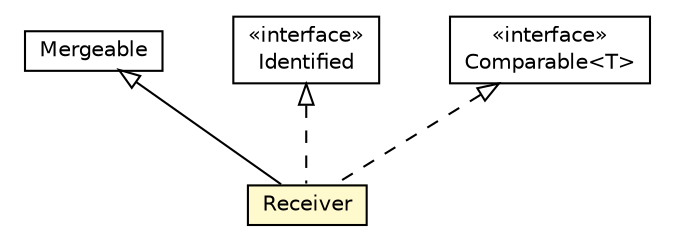 #!/usr/local/bin/dot
#
# Class diagram 
# Generated by UMLGraph version 5.1 (http://www.umlgraph.org/)
#

digraph G {
	edge [fontname="Helvetica",fontsize=10,labelfontname="Helvetica",labelfontsize=10];
	node [fontname="Helvetica",fontsize=10,shape=plaintext];
	nodesep=0.25;
	ranksep=0.5;
	// org.androidtransfuse.model.Mergeable
	c19082 [label=<<table title="org.androidtransfuse.model.Mergeable" border="0" cellborder="1" cellspacing="0" cellpadding="2" port="p" href="../Mergeable.html">
		<tr><td><table border="0" cellspacing="0" cellpadding="1">
<tr><td align="center" balign="center"> Mergeable </td></tr>
		</table></td></tr>
		</table>>, fontname="Helvetica", fontcolor="black", fontsize=10.0];
	// org.androidtransfuse.model.Identified
	c19084 [label=<<table title="org.androidtransfuse.model.Identified" border="0" cellborder="1" cellspacing="0" cellpadding="2" port="p" href="../Identified.html">
		<tr><td><table border="0" cellspacing="0" cellpadding="1">
<tr><td align="center" balign="center"> &#171;interface&#187; </td></tr>
<tr><td align="center" balign="center"> Identified </td></tr>
		</table></td></tr>
		</table>>, fontname="Helvetica", fontcolor="black", fontsize=10.0];
	// org.androidtransfuse.model.manifest.Receiver
	c19113 [label=<<table title="org.androidtransfuse.model.manifest.Receiver" border="0" cellborder="1" cellspacing="0" cellpadding="2" port="p" bgcolor="lemonChiffon" href="./Receiver.html">
		<tr><td><table border="0" cellspacing="0" cellpadding="1">
<tr><td align="center" balign="center"> Receiver </td></tr>
		</table></td></tr>
		</table>>, fontname="Helvetica", fontcolor="black", fontsize=10.0];
	//org.androidtransfuse.model.manifest.Receiver extends org.androidtransfuse.model.Mergeable
	c19082:p -> c19113:p [dir=back,arrowtail=empty];
	//org.androidtransfuse.model.manifest.Receiver implements java.lang.Comparable<T>
	c19362:p -> c19113:p [dir=back,arrowtail=empty,style=dashed];
	//org.androidtransfuse.model.manifest.Receiver implements org.androidtransfuse.model.Identified
	c19084:p -> c19113:p [dir=back,arrowtail=empty,style=dashed];
	// java.lang.Comparable<T>
	c19362 [label=<<table title="java.lang.Comparable" border="0" cellborder="1" cellspacing="0" cellpadding="2" port="p" href="http://java.sun.com/j2se/1.4.2/docs/api/java/lang/Comparable.html">
		<tr><td><table border="0" cellspacing="0" cellpadding="1">
<tr><td align="center" balign="center"> &#171;interface&#187; </td></tr>
<tr><td align="center" balign="center"> Comparable&lt;T&gt; </td></tr>
		</table></td></tr>
		</table>>, fontname="Helvetica", fontcolor="black", fontsize=10.0];
}

